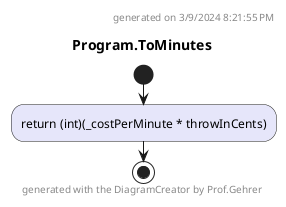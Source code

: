 @startuml Program.ToMinutes
header
generated on 3/9/2024 8:21:55 PM
end header
title Program.ToMinutes
start
#Lavender:return (int)(_costPerMinute * throwInCents);
footer
generated with the DiagramCreator by Prof.Gehrer
end footer
stop
@enduml
